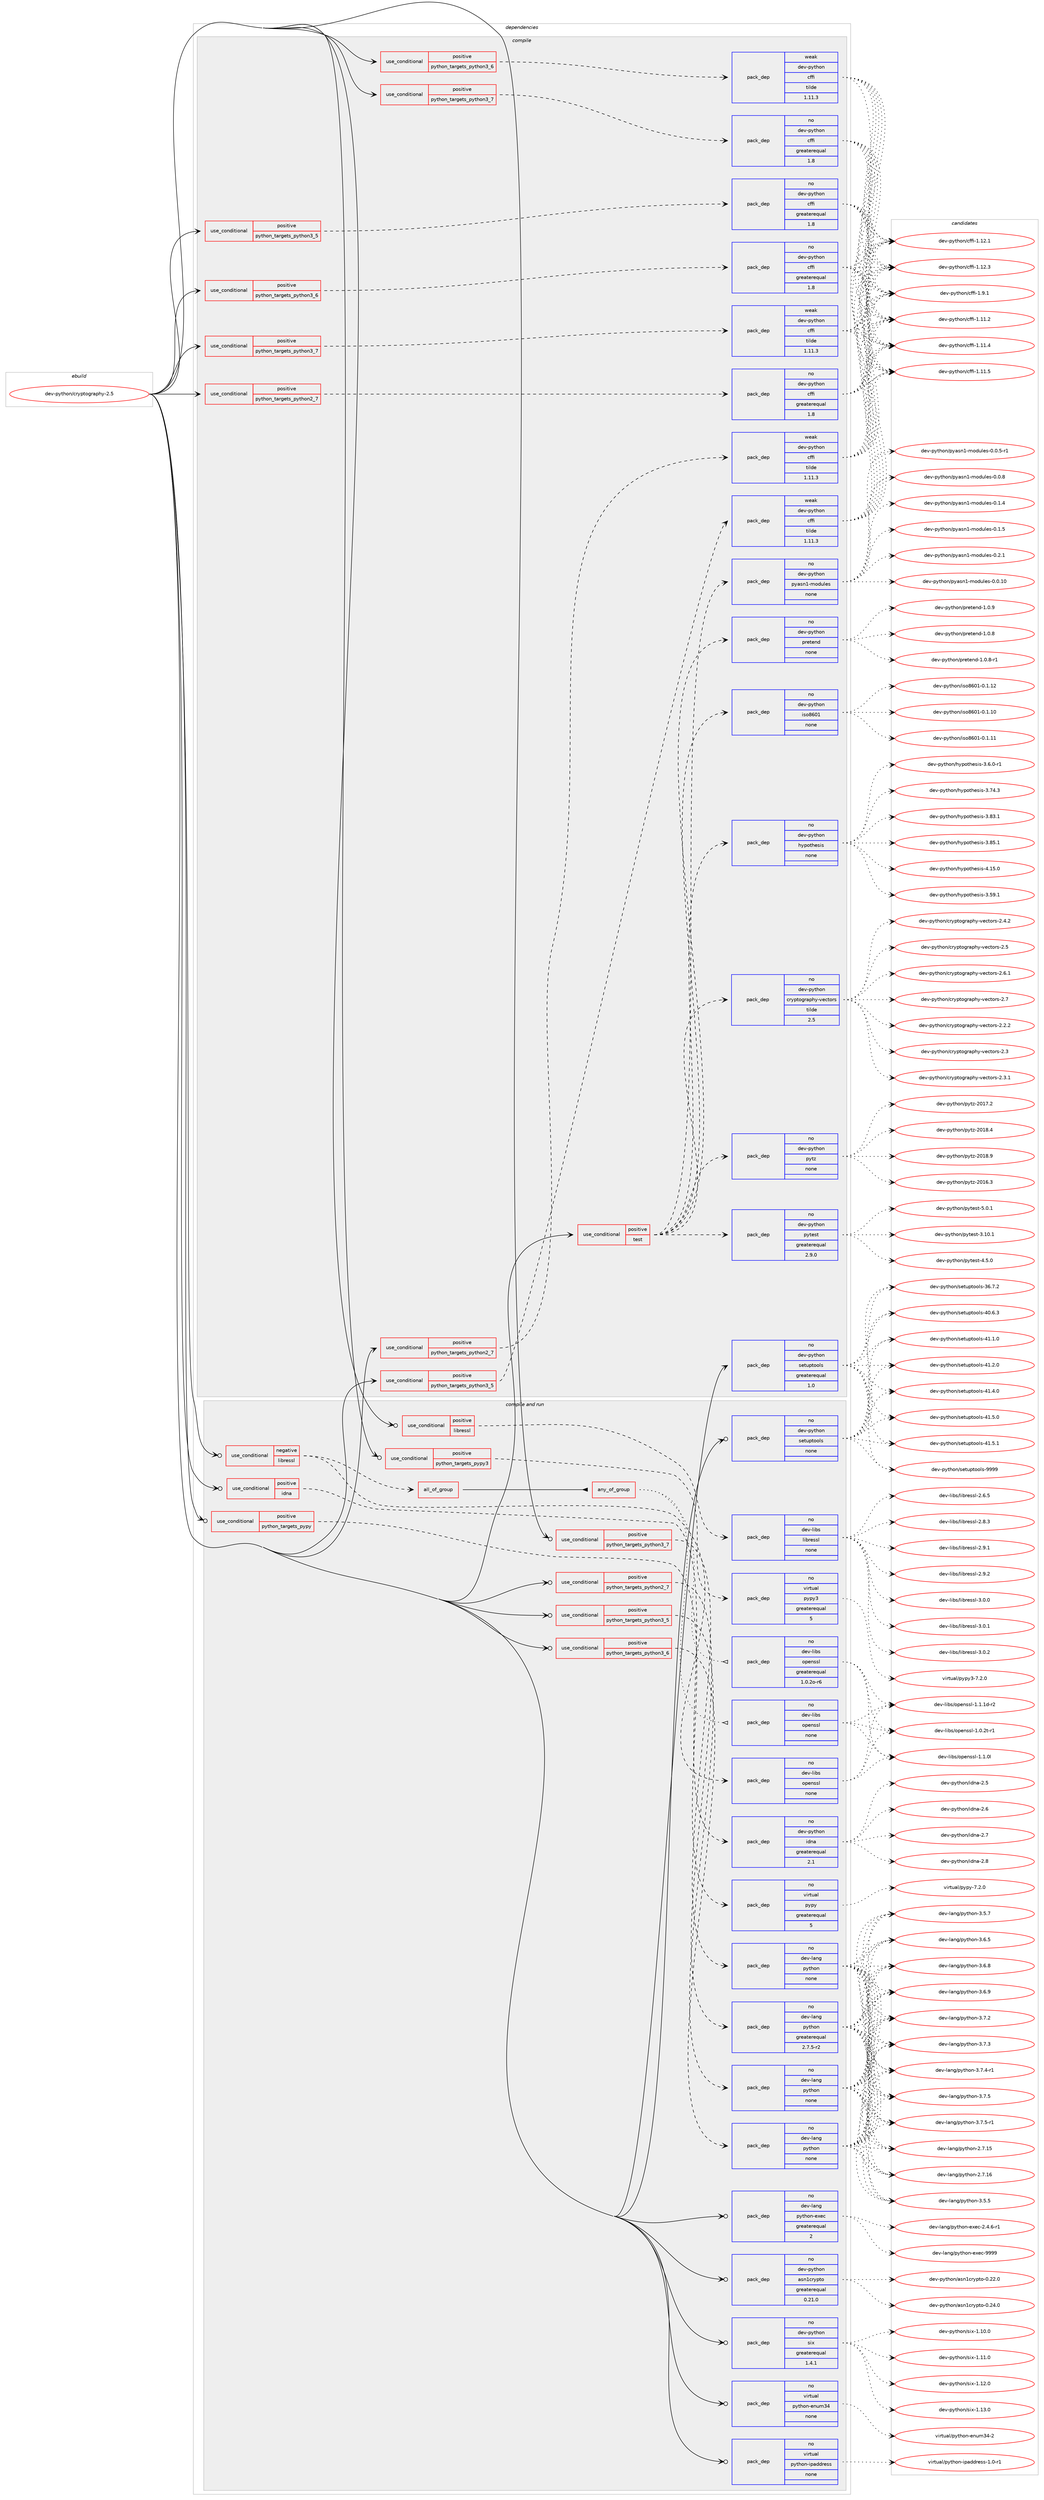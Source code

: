 digraph prolog {

# *************
# Graph options
# *************

newrank=true;
concentrate=true;
compound=true;
graph [rankdir=LR,fontname=Helvetica,fontsize=10,ranksep=1.5];#, ranksep=2.5, nodesep=0.2];
edge  [arrowhead=vee];
node  [fontname=Helvetica,fontsize=10];

# **********
# The ebuild
# **********

subgraph cluster_leftcol {
color=gray;
rank=same;
label=<<i>ebuild</i>>;
id [label="dev-python/cryptography-2.5", color=red, width=4, href="../dev-python/cryptography-2.5.svg"];
}

# ****************
# The dependencies
# ****************

subgraph cluster_midcol {
color=gray;
label=<<i>dependencies</i>>;
subgraph cluster_compile {
fillcolor="#eeeeee";
style=filled;
label=<<i>compile</i>>;
subgraph cond138005 {
dependency600293 [label=<<TABLE BORDER="0" CELLBORDER="1" CELLSPACING="0" CELLPADDING="4"><TR><TD ROWSPAN="3" CELLPADDING="10">use_conditional</TD></TR><TR><TD>positive</TD></TR><TR><TD>python_targets_python2_7</TD></TR></TABLE>>, shape=none, color=red];
subgraph pack450501 {
dependency600294 [label=<<TABLE BORDER="0" CELLBORDER="1" CELLSPACING="0" CELLPADDING="4" WIDTH="220"><TR><TD ROWSPAN="6" CELLPADDING="30">pack_dep</TD></TR><TR><TD WIDTH="110">no</TD></TR><TR><TD>dev-python</TD></TR><TR><TD>cffi</TD></TR><TR><TD>greaterequal</TD></TR><TR><TD>1.8</TD></TR></TABLE>>, shape=none, color=blue];
}
dependency600293:e -> dependency600294:w [weight=20,style="dashed",arrowhead="vee"];
}
id:e -> dependency600293:w [weight=20,style="solid",arrowhead="vee"];
subgraph cond138006 {
dependency600295 [label=<<TABLE BORDER="0" CELLBORDER="1" CELLSPACING="0" CELLPADDING="4"><TR><TD ROWSPAN="3" CELLPADDING="10">use_conditional</TD></TR><TR><TD>positive</TD></TR><TR><TD>python_targets_python2_7</TD></TR></TABLE>>, shape=none, color=red];
subgraph pack450502 {
dependency600296 [label=<<TABLE BORDER="0" CELLBORDER="1" CELLSPACING="0" CELLPADDING="4" WIDTH="220"><TR><TD ROWSPAN="6" CELLPADDING="30">pack_dep</TD></TR><TR><TD WIDTH="110">weak</TD></TR><TR><TD>dev-python</TD></TR><TR><TD>cffi</TD></TR><TR><TD>tilde</TD></TR><TR><TD>1.11.3</TD></TR></TABLE>>, shape=none, color=blue];
}
dependency600295:e -> dependency600296:w [weight=20,style="dashed",arrowhead="vee"];
}
id:e -> dependency600295:w [weight=20,style="solid",arrowhead="vee"];
subgraph cond138007 {
dependency600297 [label=<<TABLE BORDER="0" CELLBORDER="1" CELLSPACING="0" CELLPADDING="4"><TR><TD ROWSPAN="3" CELLPADDING="10">use_conditional</TD></TR><TR><TD>positive</TD></TR><TR><TD>python_targets_python3_5</TD></TR></TABLE>>, shape=none, color=red];
subgraph pack450503 {
dependency600298 [label=<<TABLE BORDER="0" CELLBORDER="1" CELLSPACING="0" CELLPADDING="4" WIDTH="220"><TR><TD ROWSPAN="6" CELLPADDING="30">pack_dep</TD></TR><TR><TD WIDTH="110">no</TD></TR><TR><TD>dev-python</TD></TR><TR><TD>cffi</TD></TR><TR><TD>greaterequal</TD></TR><TR><TD>1.8</TD></TR></TABLE>>, shape=none, color=blue];
}
dependency600297:e -> dependency600298:w [weight=20,style="dashed",arrowhead="vee"];
}
id:e -> dependency600297:w [weight=20,style="solid",arrowhead="vee"];
subgraph cond138008 {
dependency600299 [label=<<TABLE BORDER="0" CELLBORDER="1" CELLSPACING="0" CELLPADDING="4"><TR><TD ROWSPAN="3" CELLPADDING="10">use_conditional</TD></TR><TR><TD>positive</TD></TR><TR><TD>python_targets_python3_5</TD></TR></TABLE>>, shape=none, color=red];
subgraph pack450504 {
dependency600300 [label=<<TABLE BORDER="0" CELLBORDER="1" CELLSPACING="0" CELLPADDING="4" WIDTH="220"><TR><TD ROWSPAN="6" CELLPADDING="30">pack_dep</TD></TR><TR><TD WIDTH="110">weak</TD></TR><TR><TD>dev-python</TD></TR><TR><TD>cffi</TD></TR><TR><TD>tilde</TD></TR><TR><TD>1.11.3</TD></TR></TABLE>>, shape=none, color=blue];
}
dependency600299:e -> dependency600300:w [weight=20,style="dashed",arrowhead="vee"];
}
id:e -> dependency600299:w [weight=20,style="solid",arrowhead="vee"];
subgraph cond138009 {
dependency600301 [label=<<TABLE BORDER="0" CELLBORDER="1" CELLSPACING="0" CELLPADDING="4"><TR><TD ROWSPAN="3" CELLPADDING="10">use_conditional</TD></TR><TR><TD>positive</TD></TR><TR><TD>python_targets_python3_6</TD></TR></TABLE>>, shape=none, color=red];
subgraph pack450505 {
dependency600302 [label=<<TABLE BORDER="0" CELLBORDER="1" CELLSPACING="0" CELLPADDING="4" WIDTH="220"><TR><TD ROWSPAN="6" CELLPADDING="30">pack_dep</TD></TR><TR><TD WIDTH="110">no</TD></TR><TR><TD>dev-python</TD></TR><TR><TD>cffi</TD></TR><TR><TD>greaterequal</TD></TR><TR><TD>1.8</TD></TR></TABLE>>, shape=none, color=blue];
}
dependency600301:e -> dependency600302:w [weight=20,style="dashed",arrowhead="vee"];
}
id:e -> dependency600301:w [weight=20,style="solid",arrowhead="vee"];
subgraph cond138010 {
dependency600303 [label=<<TABLE BORDER="0" CELLBORDER="1" CELLSPACING="0" CELLPADDING="4"><TR><TD ROWSPAN="3" CELLPADDING="10">use_conditional</TD></TR><TR><TD>positive</TD></TR><TR><TD>python_targets_python3_6</TD></TR></TABLE>>, shape=none, color=red];
subgraph pack450506 {
dependency600304 [label=<<TABLE BORDER="0" CELLBORDER="1" CELLSPACING="0" CELLPADDING="4" WIDTH="220"><TR><TD ROWSPAN="6" CELLPADDING="30">pack_dep</TD></TR><TR><TD WIDTH="110">weak</TD></TR><TR><TD>dev-python</TD></TR><TR><TD>cffi</TD></TR><TR><TD>tilde</TD></TR><TR><TD>1.11.3</TD></TR></TABLE>>, shape=none, color=blue];
}
dependency600303:e -> dependency600304:w [weight=20,style="dashed",arrowhead="vee"];
}
id:e -> dependency600303:w [weight=20,style="solid",arrowhead="vee"];
subgraph cond138011 {
dependency600305 [label=<<TABLE BORDER="0" CELLBORDER="1" CELLSPACING="0" CELLPADDING="4"><TR><TD ROWSPAN="3" CELLPADDING="10">use_conditional</TD></TR><TR><TD>positive</TD></TR><TR><TD>python_targets_python3_7</TD></TR></TABLE>>, shape=none, color=red];
subgraph pack450507 {
dependency600306 [label=<<TABLE BORDER="0" CELLBORDER="1" CELLSPACING="0" CELLPADDING="4" WIDTH="220"><TR><TD ROWSPAN="6" CELLPADDING="30">pack_dep</TD></TR><TR><TD WIDTH="110">no</TD></TR><TR><TD>dev-python</TD></TR><TR><TD>cffi</TD></TR><TR><TD>greaterequal</TD></TR><TR><TD>1.8</TD></TR></TABLE>>, shape=none, color=blue];
}
dependency600305:e -> dependency600306:w [weight=20,style="dashed",arrowhead="vee"];
}
id:e -> dependency600305:w [weight=20,style="solid",arrowhead="vee"];
subgraph cond138012 {
dependency600307 [label=<<TABLE BORDER="0" CELLBORDER="1" CELLSPACING="0" CELLPADDING="4"><TR><TD ROWSPAN="3" CELLPADDING="10">use_conditional</TD></TR><TR><TD>positive</TD></TR><TR><TD>python_targets_python3_7</TD></TR></TABLE>>, shape=none, color=red];
subgraph pack450508 {
dependency600308 [label=<<TABLE BORDER="0" CELLBORDER="1" CELLSPACING="0" CELLPADDING="4" WIDTH="220"><TR><TD ROWSPAN="6" CELLPADDING="30">pack_dep</TD></TR><TR><TD WIDTH="110">weak</TD></TR><TR><TD>dev-python</TD></TR><TR><TD>cffi</TD></TR><TR><TD>tilde</TD></TR><TR><TD>1.11.3</TD></TR></TABLE>>, shape=none, color=blue];
}
dependency600307:e -> dependency600308:w [weight=20,style="dashed",arrowhead="vee"];
}
id:e -> dependency600307:w [weight=20,style="solid",arrowhead="vee"];
subgraph cond138013 {
dependency600309 [label=<<TABLE BORDER="0" CELLBORDER="1" CELLSPACING="0" CELLPADDING="4"><TR><TD ROWSPAN="3" CELLPADDING="10">use_conditional</TD></TR><TR><TD>positive</TD></TR><TR><TD>test</TD></TR></TABLE>>, shape=none, color=red];
subgraph pack450509 {
dependency600310 [label=<<TABLE BORDER="0" CELLBORDER="1" CELLSPACING="0" CELLPADDING="4" WIDTH="220"><TR><TD ROWSPAN="6" CELLPADDING="30">pack_dep</TD></TR><TR><TD WIDTH="110">no</TD></TR><TR><TD>dev-python</TD></TR><TR><TD>cryptography-vectors</TD></TR><TR><TD>tilde</TD></TR><TR><TD>2.5</TD></TR></TABLE>>, shape=none, color=blue];
}
dependency600309:e -> dependency600310:w [weight=20,style="dashed",arrowhead="vee"];
subgraph pack450510 {
dependency600311 [label=<<TABLE BORDER="0" CELLBORDER="1" CELLSPACING="0" CELLPADDING="4" WIDTH="220"><TR><TD ROWSPAN="6" CELLPADDING="30">pack_dep</TD></TR><TR><TD WIDTH="110">no</TD></TR><TR><TD>dev-python</TD></TR><TR><TD>hypothesis</TD></TR><TR><TD>none</TD></TR><TR><TD></TD></TR></TABLE>>, shape=none, color=blue];
}
dependency600309:e -> dependency600311:w [weight=20,style="dashed",arrowhead="vee"];
subgraph pack450511 {
dependency600312 [label=<<TABLE BORDER="0" CELLBORDER="1" CELLSPACING="0" CELLPADDING="4" WIDTH="220"><TR><TD ROWSPAN="6" CELLPADDING="30">pack_dep</TD></TR><TR><TD WIDTH="110">no</TD></TR><TR><TD>dev-python</TD></TR><TR><TD>iso8601</TD></TR><TR><TD>none</TD></TR><TR><TD></TD></TR></TABLE>>, shape=none, color=blue];
}
dependency600309:e -> dependency600312:w [weight=20,style="dashed",arrowhead="vee"];
subgraph pack450512 {
dependency600313 [label=<<TABLE BORDER="0" CELLBORDER="1" CELLSPACING="0" CELLPADDING="4" WIDTH="220"><TR><TD ROWSPAN="6" CELLPADDING="30">pack_dep</TD></TR><TR><TD WIDTH="110">no</TD></TR><TR><TD>dev-python</TD></TR><TR><TD>pretend</TD></TR><TR><TD>none</TD></TR><TR><TD></TD></TR></TABLE>>, shape=none, color=blue];
}
dependency600309:e -> dependency600313:w [weight=20,style="dashed",arrowhead="vee"];
subgraph pack450513 {
dependency600314 [label=<<TABLE BORDER="0" CELLBORDER="1" CELLSPACING="0" CELLPADDING="4" WIDTH="220"><TR><TD ROWSPAN="6" CELLPADDING="30">pack_dep</TD></TR><TR><TD WIDTH="110">no</TD></TR><TR><TD>dev-python</TD></TR><TR><TD>pyasn1-modules</TD></TR><TR><TD>none</TD></TR><TR><TD></TD></TR></TABLE>>, shape=none, color=blue];
}
dependency600309:e -> dependency600314:w [weight=20,style="dashed",arrowhead="vee"];
subgraph pack450514 {
dependency600315 [label=<<TABLE BORDER="0" CELLBORDER="1" CELLSPACING="0" CELLPADDING="4" WIDTH="220"><TR><TD ROWSPAN="6" CELLPADDING="30">pack_dep</TD></TR><TR><TD WIDTH="110">no</TD></TR><TR><TD>dev-python</TD></TR><TR><TD>pytest</TD></TR><TR><TD>greaterequal</TD></TR><TR><TD>2.9.0</TD></TR></TABLE>>, shape=none, color=blue];
}
dependency600309:e -> dependency600315:w [weight=20,style="dashed",arrowhead="vee"];
subgraph pack450515 {
dependency600316 [label=<<TABLE BORDER="0" CELLBORDER="1" CELLSPACING="0" CELLPADDING="4" WIDTH="220"><TR><TD ROWSPAN="6" CELLPADDING="30">pack_dep</TD></TR><TR><TD WIDTH="110">no</TD></TR><TR><TD>dev-python</TD></TR><TR><TD>pytz</TD></TR><TR><TD>none</TD></TR><TR><TD></TD></TR></TABLE>>, shape=none, color=blue];
}
dependency600309:e -> dependency600316:w [weight=20,style="dashed",arrowhead="vee"];
}
id:e -> dependency600309:w [weight=20,style="solid",arrowhead="vee"];
subgraph pack450516 {
dependency600317 [label=<<TABLE BORDER="0" CELLBORDER="1" CELLSPACING="0" CELLPADDING="4" WIDTH="220"><TR><TD ROWSPAN="6" CELLPADDING="30">pack_dep</TD></TR><TR><TD WIDTH="110">no</TD></TR><TR><TD>dev-python</TD></TR><TR><TD>setuptools</TD></TR><TR><TD>greaterequal</TD></TR><TR><TD>1.0</TD></TR></TABLE>>, shape=none, color=blue];
}
id:e -> dependency600317:w [weight=20,style="solid",arrowhead="vee"];
}
subgraph cluster_compileandrun {
fillcolor="#eeeeee";
style=filled;
label=<<i>compile and run</i>>;
subgraph cond138014 {
dependency600318 [label=<<TABLE BORDER="0" CELLBORDER="1" CELLSPACING="0" CELLPADDING="4"><TR><TD ROWSPAN="3" CELLPADDING="10">use_conditional</TD></TR><TR><TD>negative</TD></TR><TR><TD>libressl</TD></TR></TABLE>>, shape=none, color=red];
subgraph pack450517 {
dependency600319 [label=<<TABLE BORDER="0" CELLBORDER="1" CELLSPACING="0" CELLPADDING="4" WIDTH="220"><TR><TD ROWSPAN="6" CELLPADDING="30">pack_dep</TD></TR><TR><TD WIDTH="110">no</TD></TR><TR><TD>dev-libs</TD></TR><TR><TD>openssl</TD></TR><TR><TD>none</TD></TR><TR><TD></TD></TR></TABLE>>, shape=none, color=blue];
}
dependency600318:e -> dependency600319:w [weight=20,style="dashed",arrowhead="vee"];
subgraph all372 {
dependency600320 [label=<<TABLE BORDER="0" CELLBORDER="1" CELLSPACING="0" CELLPADDING="4"><TR><TD CELLPADDING="10">all_of_group</TD></TR></TABLE>>, shape=none, color=red];subgraph any11418 {
dependency600321 [label=<<TABLE BORDER="0" CELLBORDER="1" CELLSPACING="0" CELLPADDING="4"><TR><TD CELLPADDING="10">any_of_group</TD></TR></TABLE>>, shape=none, color=red];subgraph pack450518 {
dependency600322 [label=<<TABLE BORDER="0" CELLBORDER="1" CELLSPACING="0" CELLPADDING="4" WIDTH="220"><TR><TD ROWSPAN="6" CELLPADDING="30">pack_dep</TD></TR><TR><TD WIDTH="110">no</TD></TR><TR><TD>dev-libs</TD></TR><TR><TD>openssl</TD></TR><TR><TD>none</TD></TR><TR><TD></TD></TR></TABLE>>, shape=none, color=blue];
}
dependency600321:e -> dependency600322:w [weight=20,style="dotted",arrowhead="oinv"];
subgraph pack450519 {
dependency600323 [label=<<TABLE BORDER="0" CELLBORDER="1" CELLSPACING="0" CELLPADDING="4" WIDTH="220"><TR><TD ROWSPAN="6" CELLPADDING="30">pack_dep</TD></TR><TR><TD WIDTH="110">no</TD></TR><TR><TD>dev-libs</TD></TR><TR><TD>openssl</TD></TR><TR><TD>greaterequal</TD></TR><TR><TD>1.0.2o-r6</TD></TR></TABLE>>, shape=none, color=blue];
}
dependency600321:e -> dependency600323:w [weight=20,style="dotted",arrowhead="oinv"];
}
dependency600320:e -> dependency600321:w [weight=20,style="solid",arrowhead="inv"];
}
dependency600318:e -> dependency600320:w [weight=20,style="dashed",arrowhead="vee"];
}
id:e -> dependency600318:w [weight=20,style="solid",arrowhead="odotvee"];
subgraph cond138015 {
dependency600324 [label=<<TABLE BORDER="0" CELLBORDER="1" CELLSPACING="0" CELLPADDING="4"><TR><TD ROWSPAN="3" CELLPADDING="10">use_conditional</TD></TR><TR><TD>positive</TD></TR><TR><TD>idna</TD></TR></TABLE>>, shape=none, color=red];
subgraph pack450520 {
dependency600325 [label=<<TABLE BORDER="0" CELLBORDER="1" CELLSPACING="0" CELLPADDING="4" WIDTH="220"><TR><TD ROWSPAN="6" CELLPADDING="30">pack_dep</TD></TR><TR><TD WIDTH="110">no</TD></TR><TR><TD>dev-python</TD></TR><TR><TD>idna</TD></TR><TR><TD>greaterequal</TD></TR><TR><TD>2.1</TD></TR></TABLE>>, shape=none, color=blue];
}
dependency600324:e -> dependency600325:w [weight=20,style="dashed",arrowhead="vee"];
}
id:e -> dependency600324:w [weight=20,style="solid",arrowhead="odotvee"];
subgraph cond138016 {
dependency600326 [label=<<TABLE BORDER="0" CELLBORDER="1" CELLSPACING="0" CELLPADDING="4"><TR><TD ROWSPAN="3" CELLPADDING="10">use_conditional</TD></TR><TR><TD>positive</TD></TR><TR><TD>libressl</TD></TR></TABLE>>, shape=none, color=red];
subgraph pack450521 {
dependency600327 [label=<<TABLE BORDER="0" CELLBORDER="1" CELLSPACING="0" CELLPADDING="4" WIDTH="220"><TR><TD ROWSPAN="6" CELLPADDING="30">pack_dep</TD></TR><TR><TD WIDTH="110">no</TD></TR><TR><TD>dev-libs</TD></TR><TR><TD>libressl</TD></TR><TR><TD>none</TD></TR><TR><TD></TD></TR></TABLE>>, shape=none, color=blue];
}
dependency600326:e -> dependency600327:w [weight=20,style="dashed",arrowhead="vee"];
}
id:e -> dependency600326:w [weight=20,style="solid",arrowhead="odotvee"];
subgraph cond138017 {
dependency600328 [label=<<TABLE BORDER="0" CELLBORDER="1" CELLSPACING="0" CELLPADDING="4"><TR><TD ROWSPAN="3" CELLPADDING="10">use_conditional</TD></TR><TR><TD>positive</TD></TR><TR><TD>python_targets_pypy</TD></TR></TABLE>>, shape=none, color=red];
subgraph pack450522 {
dependency600329 [label=<<TABLE BORDER="0" CELLBORDER="1" CELLSPACING="0" CELLPADDING="4" WIDTH="220"><TR><TD ROWSPAN="6" CELLPADDING="30">pack_dep</TD></TR><TR><TD WIDTH="110">no</TD></TR><TR><TD>virtual</TD></TR><TR><TD>pypy</TD></TR><TR><TD>greaterequal</TD></TR><TR><TD>5</TD></TR></TABLE>>, shape=none, color=blue];
}
dependency600328:e -> dependency600329:w [weight=20,style="dashed",arrowhead="vee"];
}
id:e -> dependency600328:w [weight=20,style="solid",arrowhead="odotvee"];
subgraph cond138018 {
dependency600330 [label=<<TABLE BORDER="0" CELLBORDER="1" CELLSPACING="0" CELLPADDING="4"><TR><TD ROWSPAN="3" CELLPADDING="10">use_conditional</TD></TR><TR><TD>positive</TD></TR><TR><TD>python_targets_pypy3</TD></TR></TABLE>>, shape=none, color=red];
subgraph pack450523 {
dependency600331 [label=<<TABLE BORDER="0" CELLBORDER="1" CELLSPACING="0" CELLPADDING="4" WIDTH="220"><TR><TD ROWSPAN="6" CELLPADDING="30">pack_dep</TD></TR><TR><TD WIDTH="110">no</TD></TR><TR><TD>virtual</TD></TR><TR><TD>pypy3</TD></TR><TR><TD>greaterequal</TD></TR><TR><TD>5</TD></TR></TABLE>>, shape=none, color=blue];
}
dependency600330:e -> dependency600331:w [weight=20,style="dashed",arrowhead="vee"];
}
id:e -> dependency600330:w [weight=20,style="solid",arrowhead="odotvee"];
subgraph cond138019 {
dependency600332 [label=<<TABLE BORDER="0" CELLBORDER="1" CELLSPACING="0" CELLPADDING="4"><TR><TD ROWSPAN="3" CELLPADDING="10">use_conditional</TD></TR><TR><TD>positive</TD></TR><TR><TD>python_targets_python2_7</TD></TR></TABLE>>, shape=none, color=red];
subgraph pack450524 {
dependency600333 [label=<<TABLE BORDER="0" CELLBORDER="1" CELLSPACING="0" CELLPADDING="4" WIDTH="220"><TR><TD ROWSPAN="6" CELLPADDING="30">pack_dep</TD></TR><TR><TD WIDTH="110">no</TD></TR><TR><TD>dev-lang</TD></TR><TR><TD>python</TD></TR><TR><TD>greaterequal</TD></TR><TR><TD>2.7.5-r2</TD></TR></TABLE>>, shape=none, color=blue];
}
dependency600332:e -> dependency600333:w [weight=20,style="dashed",arrowhead="vee"];
}
id:e -> dependency600332:w [weight=20,style="solid",arrowhead="odotvee"];
subgraph cond138020 {
dependency600334 [label=<<TABLE BORDER="0" CELLBORDER="1" CELLSPACING="0" CELLPADDING="4"><TR><TD ROWSPAN="3" CELLPADDING="10">use_conditional</TD></TR><TR><TD>positive</TD></TR><TR><TD>python_targets_python3_5</TD></TR></TABLE>>, shape=none, color=red];
subgraph pack450525 {
dependency600335 [label=<<TABLE BORDER="0" CELLBORDER="1" CELLSPACING="0" CELLPADDING="4" WIDTH="220"><TR><TD ROWSPAN="6" CELLPADDING="30">pack_dep</TD></TR><TR><TD WIDTH="110">no</TD></TR><TR><TD>dev-lang</TD></TR><TR><TD>python</TD></TR><TR><TD>none</TD></TR><TR><TD></TD></TR></TABLE>>, shape=none, color=blue];
}
dependency600334:e -> dependency600335:w [weight=20,style="dashed",arrowhead="vee"];
}
id:e -> dependency600334:w [weight=20,style="solid",arrowhead="odotvee"];
subgraph cond138021 {
dependency600336 [label=<<TABLE BORDER="0" CELLBORDER="1" CELLSPACING="0" CELLPADDING="4"><TR><TD ROWSPAN="3" CELLPADDING="10">use_conditional</TD></TR><TR><TD>positive</TD></TR><TR><TD>python_targets_python3_6</TD></TR></TABLE>>, shape=none, color=red];
subgraph pack450526 {
dependency600337 [label=<<TABLE BORDER="0" CELLBORDER="1" CELLSPACING="0" CELLPADDING="4" WIDTH="220"><TR><TD ROWSPAN="6" CELLPADDING="30">pack_dep</TD></TR><TR><TD WIDTH="110">no</TD></TR><TR><TD>dev-lang</TD></TR><TR><TD>python</TD></TR><TR><TD>none</TD></TR><TR><TD></TD></TR></TABLE>>, shape=none, color=blue];
}
dependency600336:e -> dependency600337:w [weight=20,style="dashed",arrowhead="vee"];
}
id:e -> dependency600336:w [weight=20,style="solid",arrowhead="odotvee"];
subgraph cond138022 {
dependency600338 [label=<<TABLE BORDER="0" CELLBORDER="1" CELLSPACING="0" CELLPADDING="4"><TR><TD ROWSPAN="3" CELLPADDING="10">use_conditional</TD></TR><TR><TD>positive</TD></TR><TR><TD>python_targets_python3_7</TD></TR></TABLE>>, shape=none, color=red];
subgraph pack450527 {
dependency600339 [label=<<TABLE BORDER="0" CELLBORDER="1" CELLSPACING="0" CELLPADDING="4" WIDTH="220"><TR><TD ROWSPAN="6" CELLPADDING="30">pack_dep</TD></TR><TR><TD WIDTH="110">no</TD></TR><TR><TD>dev-lang</TD></TR><TR><TD>python</TD></TR><TR><TD>none</TD></TR><TR><TD></TD></TR></TABLE>>, shape=none, color=blue];
}
dependency600338:e -> dependency600339:w [weight=20,style="dashed",arrowhead="vee"];
}
id:e -> dependency600338:w [weight=20,style="solid",arrowhead="odotvee"];
subgraph pack450528 {
dependency600340 [label=<<TABLE BORDER="0" CELLBORDER="1" CELLSPACING="0" CELLPADDING="4" WIDTH="220"><TR><TD ROWSPAN="6" CELLPADDING="30">pack_dep</TD></TR><TR><TD WIDTH="110">no</TD></TR><TR><TD>dev-lang</TD></TR><TR><TD>python-exec</TD></TR><TR><TD>greaterequal</TD></TR><TR><TD>2</TD></TR></TABLE>>, shape=none, color=blue];
}
id:e -> dependency600340:w [weight=20,style="solid",arrowhead="odotvee"];
subgraph pack450529 {
dependency600341 [label=<<TABLE BORDER="0" CELLBORDER="1" CELLSPACING="0" CELLPADDING="4" WIDTH="220"><TR><TD ROWSPAN="6" CELLPADDING="30">pack_dep</TD></TR><TR><TD WIDTH="110">no</TD></TR><TR><TD>dev-python</TD></TR><TR><TD>asn1crypto</TD></TR><TR><TD>greaterequal</TD></TR><TR><TD>0.21.0</TD></TR></TABLE>>, shape=none, color=blue];
}
id:e -> dependency600341:w [weight=20,style="solid",arrowhead="odotvee"];
subgraph pack450530 {
dependency600342 [label=<<TABLE BORDER="0" CELLBORDER="1" CELLSPACING="0" CELLPADDING="4" WIDTH="220"><TR><TD ROWSPAN="6" CELLPADDING="30">pack_dep</TD></TR><TR><TD WIDTH="110">no</TD></TR><TR><TD>dev-python</TD></TR><TR><TD>setuptools</TD></TR><TR><TD>none</TD></TR><TR><TD></TD></TR></TABLE>>, shape=none, color=blue];
}
id:e -> dependency600342:w [weight=20,style="solid",arrowhead="odotvee"];
subgraph pack450531 {
dependency600343 [label=<<TABLE BORDER="0" CELLBORDER="1" CELLSPACING="0" CELLPADDING="4" WIDTH="220"><TR><TD ROWSPAN="6" CELLPADDING="30">pack_dep</TD></TR><TR><TD WIDTH="110">no</TD></TR><TR><TD>dev-python</TD></TR><TR><TD>six</TD></TR><TR><TD>greaterequal</TD></TR><TR><TD>1.4.1</TD></TR></TABLE>>, shape=none, color=blue];
}
id:e -> dependency600343:w [weight=20,style="solid",arrowhead="odotvee"];
subgraph pack450532 {
dependency600344 [label=<<TABLE BORDER="0" CELLBORDER="1" CELLSPACING="0" CELLPADDING="4" WIDTH="220"><TR><TD ROWSPAN="6" CELLPADDING="30">pack_dep</TD></TR><TR><TD WIDTH="110">no</TD></TR><TR><TD>virtual</TD></TR><TR><TD>python-enum34</TD></TR><TR><TD>none</TD></TR><TR><TD></TD></TR></TABLE>>, shape=none, color=blue];
}
id:e -> dependency600344:w [weight=20,style="solid",arrowhead="odotvee"];
subgraph pack450533 {
dependency600345 [label=<<TABLE BORDER="0" CELLBORDER="1" CELLSPACING="0" CELLPADDING="4" WIDTH="220"><TR><TD ROWSPAN="6" CELLPADDING="30">pack_dep</TD></TR><TR><TD WIDTH="110">no</TD></TR><TR><TD>virtual</TD></TR><TR><TD>python-ipaddress</TD></TR><TR><TD>none</TD></TR><TR><TD></TD></TR></TABLE>>, shape=none, color=blue];
}
id:e -> dependency600345:w [weight=20,style="solid",arrowhead="odotvee"];
}
subgraph cluster_run {
fillcolor="#eeeeee";
style=filled;
label=<<i>run</i>>;
}
}

# **************
# The candidates
# **************

subgraph cluster_choices {
rank=same;
color=gray;
label=<<i>candidates</i>>;

subgraph choice450501 {
color=black;
nodesep=1;
choice10010111845112121116104111110479910210210545494649494650 [label="dev-python/cffi-1.11.2", color=red, width=4,href="../dev-python/cffi-1.11.2.svg"];
choice10010111845112121116104111110479910210210545494649494652 [label="dev-python/cffi-1.11.4", color=red, width=4,href="../dev-python/cffi-1.11.4.svg"];
choice10010111845112121116104111110479910210210545494649494653 [label="dev-python/cffi-1.11.5", color=red, width=4,href="../dev-python/cffi-1.11.5.svg"];
choice10010111845112121116104111110479910210210545494649504649 [label="dev-python/cffi-1.12.1", color=red, width=4,href="../dev-python/cffi-1.12.1.svg"];
choice10010111845112121116104111110479910210210545494649504651 [label="dev-python/cffi-1.12.3", color=red, width=4,href="../dev-python/cffi-1.12.3.svg"];
choice100101118451121211161041111104799102102105454946574649 [label="dev-python/cffi-1.9.1", color=red, width=4,href="../dev-python/cffi-1.9.1.svg"];
dependency600294:e -> choice10010111845112121116104111110479910210210545494649494650:w [style=dotted,weight="100"];
dependency600294:e -> choice10010111845112121116104111110479910210210545494649494652:w [style=dotted,weight="100"];
dependency600294:e -> choice10010111845112121116104111110479910210210545494649494653:w [style=dotted,weight="100"];
dependency600294:e -> choice10010111845112121116104111110479910210210545494649504649:w [style=dotted,weight="100"];
dependency600294:e -> choice10010111845112121116104111110479910210210545494649504651:w [style=dotted,weight="100"];
dependency600294:e -> choice100101118451121211161041111104799102102105454946574649:w [style=dotted,weight="100"];
}
subgraph choice450502 {
color=black;
nodesep=1;
choice10010111845112121116104111110479910210210545494649494650 [label="dev-python/cffi-1.11.2", color=red, width=4,href="../dev-python/cffi-1.11.2.svg"];
choice10010111845112121116104111110479910210210545494649494652 [label="dev-python/cffi-1.11.4", color=red, width=4,href="../dev-python/cffi-1.11.4.svg"];
choice10010111845112121116104111110479910210210545494649494653 [label="dev-python/cffi-1.11.5", color=red, width=4,href="../dev-python/cffi-1.11.5.svg"];
choice10010111845112121116104111110479910210210545494649504649 [label="dev-python/cffi-1.12.1", color=red, width=4,href="../dev-python/cffi-1.12.1.svg"];
choice10010111845112121116104111110479910210210545494649504651 [label="dev-python/cffi-1.12.3", color=red, width=4,href="../dev-python/cffi-1.12.3.svg"];
choice100101118451121211161041111104799102102105454946574649 [label="dev-python/cffi-1.9.1", color=red, width=4,href="../dev-python/cffi-1.9.1.svg"];
dependency600296:e -> choice10010111845112121116104111110479910210210545494649494650:w [style=dotted,weight="100"];
dependency600296:e -> choice10010111845112121116104111110479910210210545494649494652:w [style=dotted,weight="100"];
dependency600296:e -> choice10010111845112121116104111110479910210210545494649494653:w [style=dotted,weight="100"];
dependency600296:e -> choice10010111845112121116104111110479910210210545494649504649:w [style=dotted,weight="100"];
dependency600296:e -> choice10010111845112121116104111110479910210210545494649504651:w [style=dotted,weight="100"];
dependency600296:e -> choice100101118451121211161041111104799102102105454946574649:w [style=dotted,weight="100"];
}
subgraph choice450503 {
color=black;
nodesep=1;
choice10010111845112121116104111110479910210210545494649494650 [label="dev-python/cffi-1.11.2", color=red, width=4,href="../dev-python/cffi-1.11.2.svg"];
choice10010111845112121116104111110479910210210545494649494652 [label="dev-python/cffi-1.11.4", color=red, width=4,href="../dev-python/cffi-1.11.4.svg"];
choice10010111845112121116104111110479910210210545494649494653 [label="dev-python/cffi-1.11.5", color=red, width=4,href="../dev-python/cffi-1.11.5.svg"];
choice10010111845112121116104111110479910210210545494649504649 [label="dev-python/cffi-1.12.1", color=red, width=4,href="../dev-python/cffi-1.12.1.svg"];
choice10010111845112121116104111110479910210210545494649504651 [label="dev-python/cffi-1.12.3", color=red, width=4,href="../dev-python/cffi-1.12.3.svg"];
choice100101118451121211161041111104799102102105454946574649 [label="dev-python/cffi-1.9.1", color=red, width=4,href="../dev-python/cffi-1.9.1.svg"];
dependency600298:e -> choice10010111845112121116104111110479910210210545494649494650:w [style=dotted,weight="100"];
dependency600298:e -> choice10010111845112121116104111110479910210210545494649494652:w [style=dotted,weight="100"];
dependency600298:e -> choice10010111845112121116104111110479910210210545494649494653:w [style=dotted,weight="100"];
dependency600298:e -> choice10010111845112121116104111110479910210210545494649504649:w [style=dotted,weight="100"];
dependency600298:e -> choice10010111845112121116104111110479910210210545494649504651:w [style=dotted,weight="100"];
dependency600298:e -> choice100101118451121211161041111104799102102105454946574649:w [style=dotted,weight="100"];
}
subgraph choice450504 {
color=black;
nodesep=1;
choice10010111845112121116104111110479910210210545494649494650 [label="dev-python/cffi-1.11.2", color=red, width=4,href="../dev-python/cffi-1.11.2.svg"];
choice10010111845112121116104111110479910210210545494649494652 [label="dev-python/cffi-1.11.4", color=red, width=4,href="../dev-python/cffi-1.11.4.svg"];
choice10010111845112121116104111110479910210210545494649494653 [label="dev-python/cffi-1.11.5", color=red, width=4,href="../dev-python/cffi-1.11.5.svg"];
choice10010111845112121116104111110479910210210545494649504649 [label="dev-python/cffi-1.12.1", color=red, width=4,href="../dev-python/cffi-1.12.1.svg"];
choice10010111845112121116104111110479910210210545494649504651 [label="dev-python/cffi-1.12.3", color=red, width=4,href="../dev-python/cffi-1.12.3.svg"];
choice100101118451121211161041111104799102102105454946574649 [label="dev-python/cffi-1.9.1", color=red, width=4,href="../dev-python/cffi-1.9.1.svg"];
dependency600300:e -> choice10010111845112121116104111110479910210210545494649494650:w [style=dotted,weight="100"];
dependency600300:e -> choice10010111845112121116104111110479910210210545494649494652:w [style=dotted,weight="100"];
dependency600300:e -> choice10010111845112121116104111110479910210210545494649494653:w [style=dotted,weight="100"];
dependency600300:e -> choice10010111845112121116104111110479910210210545494649504649:w [style=dotted,weight="100"];
dependency600300:e -> choice10010111845112121116104111110479910210210545494649504651:w [style=dotted,weight="100"];
dependency600300:e -> choice100101118451121211161041111104799102102105454946574649:w [style=dotted,weight="100"];
}
subgraph choice450505 {
color=black;
nodesep=1;
choice10010111845112121116104111110479910210210545494649494650 [label="dev-python/cffi-1.11.2", color=red, width=4,href="../dev-python/cffi-1.11.2.svg"];
choice10010111845112121116104111110479910210210545494649494652 [label="dev-python/cffi-1.11.4", color=red, width=4,href="../dev-python/cffi-1.11.4.svg"];
choice10010111845112121116104111110479910210210545494649494653 [label="dev-python/cffi-1.11.5", color=red, width=4,href="../dev-python/cffi-1.11.5.svg"];
choice10010111845112121116104111110479910210210545494649504649 [label="dev-python/cffi-1.12.1", color=red, width=4,href="../dev-python/cffi-1.12.1.svg"];
choice10010111845112121116104111110479910210210545494649504651 [label="dev-python/cffi-1.12.3", color=red, width=4,href="../dev-python/cffi-1.12.3.svg"];
choice100101118451121211161041111104799102102105454946574649 [label="dev-python/cffi-1.9.1", color=red, width=4,href="../dev-python/cffi-1.9.1.svg"];
dependency600302:e -> choice10010111845112121116104111110479910210210545494649494650:w [style=dotted,weight="100"];
dependency600302:e -> choice10010111845112121116104111110479910210210545494649494652:w [style=dotted,weight="100"];
dependency600302:e -> choice10010111845112121116104111110479910210210545494649494653:w [style=dotted,weight="100"];
dependency600302:e -> choice10010111845112121116104111110479910210210545494649504649:w [style=dotted,weight="100"];
dependency600302:e -> choice10010111845112121116104111110479910210210545494649504651:w [style=dotted,weight="100"];
dependency600302:e -> choice100101118451121211161041111104799102102105454946574649:w [style=dotted,weight="100"];
}
subgraph choice450506 {
color=black;
nodesep=1;
choice10010111845112121116104111110479910210210545494649494650 [label="dev-python/cffi-1.11.2", color=red, width=4,href="../dev-python/cffi-1.11.2.svg"];
choice10010111845112121116104111110479910210210545494649494652 [label="dev-python/cffi-1.11.4", color=red, width=4,href="../dev-python/cffi-1.11.4.svg"];
choice10010111845112121116104111110479910210210545494649494653 [label="dev-python/cffi-1.11.5", color=red, width=4,href="../dev-python/cffi-1.11.5.svg"];
choice10010111845112121116104111110479910210210545494649504649 [label="dev-python/cffi-1.12.1", color=red, width=4,href="../dev-python/cffi-1.12.1.svg"];
choice10010111845112121116104111110479910210210545494649504651 [label="dev-python/cffi-1.12.3", color=red, width=4,href="../dev-python/cffi-1.12.3.svg"];
choice100101118451121211161041111104799102102105454946574649 [label="dev-python/cffi-1.9.1", color=red, width=4,href="../dev-python/cffi-1.9.1.svg"];
dependency600304:e -> choice10010111845112121116104111110479910210210545494649494650:w [style=dotted,weight="100"];
dependency600304:e -> choice10010111845112121116104111110479910210210545494649494652:w [style=dotted,weight="100"];
dependency600304:e -> choice10010111845112121116104111110479910210210545494649494653:w [style=dotted,weight="100"];
dependency600304:e -> choice10010111845112121116104111110479910210210545494649504649:w [style=dotted,weight="100"];
dependency600304:e -> choice10010111845112121116104111110479910210210545494649504651:w [style=dotted,weight="100"];
dependency600304:e -> choice100101118451121211161041111104799102102105454946574649:w [style=dotted,weight="100"];
}
subgraph choice450507 {
color=black;
nodesep=1;
choice10010111845112121116104111110479910210210545494649494650 [label="dev-python/cffi-1.11.2", color=red, width=4,href="../dev-python/cffi-1.11.2.svg"];
choice10010111845112121116104111110479910210210545494649494652 [label="dev-python/cffi-1.11.4", color=red, width=4,href="../dev-python/cffi-1.11.4.svg"];
choice10010111845112121116104111110479910210210545494649494653 [label="dev-python/cffi-1.11.5", color=red, width=4,href="../dev-python/cffi-1.11.5.svg"];
choice10010111845112121116104111110479910210210545494649504649 [label="dev-python/cffi-1.12.1", color=red, width=4,href="../dev-python/cffi-1.12.1.svg"];
choice10010111845112121116104111110479910210210545494649504651 [label="dev-python/cffi-1.12.3", color=red, width=4,href="../dev-python/cffi-1.12.3.svg"];
choice100101118451121211161041111104799102102105454946574649 [label="dev-python/cffi-1.9.1", color=red, width=4,href="../dev-python/cffi-1.9.1.svg"];
dependency600306:e -> choice10010111845112121116104111110479910210210545494649494650:w [style=dotted,weight="100"];
dependency600306:e -> choice10010111845112121116104111110479910210210545494649494652:w [style=dotted,weight="100"];
dependency600306:e -> choice10010111845112121116104111110479910210210545494649494653:w [style=dotted,weight="100"];
dependency600306:e -> choice10010111845112121116104111110479910210210545494649504649:w [style=dotted,weight="100"];
dependency600306:e -> choice10010111845112121116104111110479910210210545494649504651:w [style=dotted,weight="100"];
dependency600306:e -> choice100101118451121211161041111104799102102105454946574649:w [style=dotted,weight="100"];
}
subgraph choice450508 {
color=black;
nodesep=1;
choice10010111845112121116104111110479910210210545494649494650 [label="dev-python/cffi-1.11.2", color=red, width=4,href="../dev-python/cffi-1.11.2.svg"];
choice10010111845112121116104111110479910210210545494649494652 [label="dev-python/cffi-1.11.4", color=red, width=4,href="../dev-python/cffi-1.11.4.svg"];
choice10010111845112121116104111110479910210210545494649494653 [label="dev-python/cffi-1.11.5", color=red, width=4,href="../dev-python/cffi-1.11.5.svg"];
choice10010111845112121116104111110479910210210545494649504649 [label="dev-python/cffi-1.12.1", color=red, width=4,href="../dev-python/cffi-1.12.1.svg"];
choice10010111845112121116104111110479910210210545494649504651 [label="dev-python/cffi-1.12.3", color=red, width=4,href="../dev-python/cffi-1.12.3.svg"];
choice100101118451121211161041111104799102102105454946574649 [label="dev-python/cffi-1.9.1", color=red, width=4,href="../dev-python/cffi-1.9.1.svg"];
dependency600308:e -> choice10010111845112121116104111110479910210210545494649494650:w [style=dotted,weight="100"];
dependency600308:e -> choice10010111845112121116104111110479910210210545494649494652:w [style=dotted,weight="100"];
dependency600308:e -> choice10010111845112121116104111110479910210210545494649494653:w [style=dotted,weight="100"];
dependency600308:e -> choice10010111845112121116104111110479910210210545494649504649:w [style=dotted,weight="100"];
dependency600308:e -> choice10010111845112121116104111110479910210210545494649504651:w [style=dotted,weight="100"];
dependency600308:e -> choice100101118451121211161041111104799102102105454946574649:w [style=dotted,weight="100"];
}
subgraph choice450509 {
color=black;
nodesep=1;
choice100101118451121211161041111104799114121112116111103114971121041214511810199116111114115455046504650 [label="dev-python/cryptography-vectors-2.2.2", color=red, width=4,href="../dev-python/cryptography-vectors-2.2.2.svg"];
choice10010111845112121116104111110479911412111211611110311497112104121451181019911611111411545504651 [label="dev-python/cryptography-vectors-2.3", color=red, width=4,href="../dev-python/cryptography-vectors-2.3.svg"];
choice100101118451121211161041111104799114121112116111103114971121041214511810199116111114115455046514649 [label="dev-python/cryptography-vectors-2.3.1", color=red, width=4,href="../dev-python/cryptography-vectors-2.3.1.svg"];
choice100101118451121211161041111104799114121112116111103114971121041214511810199116111114115455046524650 [label="dev-python/cryptography-vectors-2.4.2", color=red, width=4,href="../dev-python/cryptography-vectors-2.4.2.svg"];
choice10010111845112121116104111110479911412111211611110311497112104121451181019911611111411545504653 [label="dev-python/cryptography-vectors-2.5", color=red, width=4,href="../dev-python/cryptography-vectors-2.5.svg"];
choice100101118451121211161041111104799114121112116111103114971121041214511810199116111114115455046544649 [label="dev-python/cryptography-vectors-2.6.1", color=red, width=4,href="../dev-python/cryptography-vectors-2.6.1.svg"];
choice10010111845112121116104111110479911412111211611110311497112104121451181019911611111411545504655 [label="dev-python/cryptography-vectors-2.7", color=red, width=4,href="../dev-python/cryptography-vectors-2.7.svg"];
dependency600310:e -> choice100101118451121211161041111104799114121112116111103114971121041214511810199116111114115455046504650:w [style=dotted,weight="100"];
dependency600310:e -> choice10010111845112121116104111110479911412111211611110311497112104121451181019911611111411545504651:w [style=dotted,weight="100"];
dependency600310:e -> choice100101118451121211161041111104799114121112116111103114971121041214511810199116111114115455046514649:w [style=dotted,weight="100"];
dependency600310:e -> choice100101118451121211161041111104799114121112116111103114971121041214511810199116111114115455046524650:w [style=dotted,weight="100"];
dependency600310:e -> choice10010111845112121116104111110479911412111211611110311497112104121451181019911611111411545504653:w [style=dotted,weight="100"];
dependency600310:e -> choice100101118451121211161041111104799114121112116111103114971121041214511810199116111114115455046544649:w [style=dotted,weight="100"];
dependency600310:e -> choice10010111845112121116104111110479911412111211611110311497112104121451181019911611111411545504655:w [style=dotted,weight="100"];
}
subgraph choice450510 {
color=black;
nodesep=1;
choice100101118451121211161041111104710412111211111610410111510511545514653574649 [label="dev-python/hypothesis-3.59.1", color=red, width=4,href="../dev-python/hypothesis-3.59.1.svg"];
choice10010111845112121116104111110471041211121111161041011151051154551465446484511449 [label="dev-python/hypothesis-3.6.0-r1", color=red, width=4,href="../dev-python/hypothesis-3.6.0-r1.svg"];
choice100101118451121211161041111104710412111211111610410111510511545514655524651 [label="dev-python/hypothesis-3.74.3", color=red, width=4,href="../dev-python/hypothesis-3.74.3.svg"];
choice100101118451121211161041111104710412111211111610410111510511545514656514649 [label="dev-python/hypothesis-3.83.1", color=red, width=4,href="../dev-python/hypothesis-3.83.1.svg"];
choice100101118451121211161041111104710412111211111610410111510511545514656534649 [label="dev-python/hypothesis-3.85.1", color=red, width=4,href="../dev-python/hypothesis-3.85.1.svg"];
choice100101118451121211161041111104710412111211111610410111510511545524649534648 [label="dev-python/hypothesis-4.15.0", color=red, width=4,href="../dev-python/hypothesis-4.15.0.svg"];
dependency600311:e -> choice100101118451121211161041111104710412111211111610410111510511545514653574649:w [style=dotted,weight="100"];
dependency600311:e -> choice10010111845112121116104111110471041211121111161041011151051154551465446484511449:w [style=dotted,weight="100"];
dependency600311:e -> choice100101118451121211161041111104710412111211111610410111510511545514655524651:w [style=dotted,weight="100"];
dependency600311:e -> choice100101118451121211161041111104710412111211111610410111510511545514656514649:w [style=dotted,weight="100"];
dependency600311:e -> choice100101118451121211161041111104710412111211111610410111510511545514656534649:w [style=dotted,weight="100"];
dependency600311:e -> choice100101118451121211161041111104710412111211111610410111510511545524649534648:w [style=dotted,weight="100"];
}
subgraph choice450511 {
color=black;
nodesep=1;
choice10010111845112121116104111110471051151115654484945484649464948 [label="dev-python/iso8601-0.1.10", color=red, width=4,href="../dev-python/iso8601-0.1.10.svg"];
choice10010111845112121116104111110471051151115654484945484649464949 [label="dev-python/iso8601-0.1.11", color=red, width=4,href="../dev-python/iso8601-0.1.11.svg"];
choice10010111845112121116104111110471051151115654484945484649464950 [label="dev-python/iso8601-0.1.12", color=red, width=4,href="../dev-python/iso8601-0.1.12.svg"];
dependency600312:e -> choice10010111845112121116104111110471051151115654484945484649464948:w [style=dotted,weight="100"];
dependency600312:e -> choice10010111845112121116104111110471051151115654484945484649464949:w [style=dotted,weight="100"];
dependency600312:e -> choice10010111845112121116104111110471051151115654484945484649464950:w [style=dotted,weight="100"];
}
subgraph choice450512 {
color=black;
nodesep=1;
choice1001011184511212111610411111047112114101116101110100454946484656 [label="dev-python/pretend-1.0.8", color=red, width=4,href="../dev-python/pretend-1.0.8.svg"];
choice10010111845112121116104111110471121141011161011101004549464846564511449 [label="dev-python/pretend-1.0.8-r1", color=red, width=4,href="../dev-python/pretend-1.0.8-r1.svg"];
choice1001011184511212111610411111047112114101116101110100454946484657 [label="dev-python/pretend-1.0.9", color=red, width=4,href="../dev-python/pretend-1.0.9.svg"];
dependency600313:e -> choice1001011184511212111610411111047112114101116101110100454946484656:w [style=dotted,weight="100"];
dependency600313:e -> choice10010111845112121116104111110471121141011161011101004549464846564511449:w [style=dotted,weight="100"];
dependency600313:e -> choice1001011184511212111610411111047112114101116101110100454946484657:w [style=dotted,weight="100"];
}
subgraph choice450513 {
color=black;
nodesep=1;
choice100101118451121211161041111104711212197115110494510911110011710810111545484648464948 [label="dev-python/pyasn1-modules-0.0.10", color=red, width=4,href="../dev-python/pyasn1-modules-0.0.10.svg"];
choice10010111845112121116104111110471121219711511049451091111001171081011154548464846534511449 [label="dev-python/pyasn1-modules-0.0.5-r1", color=red, width=4,href="../dev-python/pyasn1-modules-0.0.5-r1.svg"];
choice1001011184511212111610411111047112121971151104945109111100117108101115454846484656 [label="dev-python/pyasn1-modules-0.0.8", color=red, width=4,href="../dev-python/pyasn1-modules-0.0.8.svg"];
choice1001011184511212111610411111047112121971151104945109111100117108101115454846494652 [label="dev-python/pyasn1-modules-0.1.4", color=red, width=4,href="../dev-python/pyasn1-modules-0.1.4.svg"];
choice1001011184511212111610411111047112121971151104945109111100117108101115454846494653 [label="dev-python/pyasn1-modules-0.1.5", color=red, width=4,href="../dev-python/pyasn1-modules-0.1.5.svg"];
choice1001011184511212111610411111047112121971151104945109111100117108101115454846504649 [label="dev-python/pyasn1-modules-0.2.1", color=red, width=4,href="../dev-python/pyasn1-modules-0.2.1.svg"];
dependency600314:e -> choice100101118451121211161041111104711212197115110494510911110011710810111545484648464948:w [style=dotted,weight="100"];
dependency600314:e -> choice10010111845112121116104111110471121219711511049451091111001171081011154548464846534511449:w [style=dotted,weight="100"];
dependency600314:e -> choice1001011184511212111610411111047112121971151104945109111100117108101115454846484656:w [style=dotted,weight="100"];
dependency600314:e -> choice1001011184511212111610411111047112121971151104945109111100117108101115454846494652:w [style=dotted,weight="100"];
dependency600314:e -> choice1001011184511212111610411111047112121971151104945109111100117108101115454846494653:w [style=dotted,weight="100"];
dependency600314:e -> choice1001011184511212111610411111047112121971151104945109111100117108101115454846504649:w [style=dotted,weight="100"];
}
subgraph choice450514 {
color=black;
nodesep=1;
choice100101118451121211161041111104711212111610111511645514649484649 [label="dev-python/pytest-3.10.1", color=red, width=4,href="../dev-python/pytest-3.10.1.svg"];
choice1001011184511212111610411111047112121116101115116455246534648 [label="dev-python/pytest-4.5.0", color=red, width=4,href="../dev-python/pytest-4.5.0.svg"];
choice1001011184511212111610411111047112121116101115116455346484649 [label="dev-python/pytest-5.0.1", color=red, width=4,href="../dev-python/pytest-5.0.1.svg"];
dependency600315:e -> choice100101118451121211161041111104711212111610111511645514649484649:w [style=dotted,weight="100"];
dependency600315:e -> choice1001011184511212111610411111047112121116101115116455246534648:w [style=dotted,weight="100"];
dependency600315:e -> choice1001011184511212111610411111047112121116101115116455346484649:w [style=dotted,weight="100"];
}
subgraph choice450515 {
color=black;
nodesep=1;
choice100101118451121211161041111104711212111612245504849544651 [label="dev-python/pytz-2016.3", color=red, width=4,href="../dev-python/pytz-2016.3.svg"];
choice100101118451121211161041111104711212111612245504849554650 [label="dev-python/pytz-2017.2", color=red, width=4,href="../dev-python/pytz-2017.2.svg"];
choice100101118451121211161041111104711212111612245504849564652 [label="dev-python/pytz-2018.4", color=red, width=4,href="../dev-python/pytz-2018.4.svg"];
choice100101118451121211161041111104711212111612245504849564657 [label="dev-python/pytz-2018.9", color=red, width=4,href="../dev-python/pytz-2018.9.svg"];
dependency600316:e -> choice100101118451121211161041111104711212111612245504849544651:w [style=dotted,weight="100"];
dependency600316:e -> choice100101118451121211161041111104711212111612245504849554650:w [style=dotted,weight="100"];
dependency600316:e -> choice100101118451121211161041111104711212111612245504849564652:w [style=dotted,weight="100"];
dependency600316:e -> choice100101118451121211161041111104711212111612245504849564657:w [style=dotted,weight="100"];
}
subgraph choice450516 {
color=black;
nodesep=1;
choice100101118451121211161041111104711510111611711211611111110811545515446554650 [label="dev-python/setuptools-36.7.2", color=red, width=4,href="../dev-python/setuptools-36.7.2.svg"];
choice100101118451121211161041111104711510111611711211611111110811545524846544651 [label="dev-python/setuptools-40.6.3", color=red, width=4,href="../dev-python/setuptools-40.6.3.svg"];
choice100101118451121211161041111104711510111611711211611111110811545524946494648 [label="dev-python/setuptools-41.1.0", color=red, width=4,href="../dev-python/setuptools-41.1.0.svg"];
choice100101118451121211161041111104711510111611711211611111110811545524946504648 [label="dev-python/setuptools-41.2.0", color=red, width=4,href="../dev-python/setuptools-41.2.0.svg"];
choice100101118451121211161041111104711510111611711211611111110811545524946524648 [label="dev-python/setuptools-41.4.0", color=red, width=4,href="../dev-python/setuptools-41.4.0.svg"];
choice100101118451121211161041111104711510111611711211611111110811545524946534648 [label="dev-python/setuptools-41.5.0", color=red, width=4,href="../dev-python/setuptools-41.5.0.svg"];
choice100101118451121211161041111104711510111611711211611111110811545524946534649 [label="dev-python/setuptools-41.5.1", color=red, width=4,href="../dev-python/setuptools-41.5.1.svg"];
choice10010111845112121116104111110471151011161171121161111111081154557575757 [label="dev-python/setuptools-9999", color=red, width=4,href="../dev-python/setuptools-9999.svg"];
dependency600317:e -> choice100101118451121211161041111104711510111611711211611111110811545515446554650:w [style=dotted,weight="100"];
dependency600317:e -> choice100101118451121211161041111104711510111611711211611111110811545524846544651:w [style=dotted,weight="100"];
dependency600317:e -> choice100101118451121211161041111104711510111611711211611111110811545524946494648:w [style=dotted,weight="100"];
dependency600317:e -> choice100101118451121211161041111104711510111611711211611111110811545524946504648:w [style=dotted,weight="100"];
dependency600317:e -> choice100101118451121211161041111104711510111611711211611111110811545524946524648:w [style=dotted,weight="100"];
dependency600317:e -> choice100101118451121211161041111104711510111611711211611111110811545524946534648:w [style=dotted,weight="100"];
dependency600317:e -> choice100101118451121211161041111104711510111611711211611111110811545524946534649:w [style=dotted,weight="100"];
dependency600317:e -> choice10010111845112121116104111110471151011161171121161111111081154557575757:w [style=dotted,weight="100"];
}
subgraph choice450517 {
color=black;
nodesep=1;
choice1001011184510810598115471111121011101151151084549464846501164511449 [label="dev-libs/openssl-1.0.2t-r1", color=red, width=4,href="../dev-libs/openssl-1.0.2t-r1.svg"];
choice100101118451081059811547111112101110115115108454946494648108 [label="dev-libs/openssl-1.1.0l", color=red, width=4,href="../dev-libs/openssl-1.1.0l.svg"];
choice1001011184510810598115471111121011101151151084549464946491004511450 [label="dev-libs/openssl-1.1.1d-r2", color=red, width=4,href="../dev-libs/openssl-1.1.1d-r2.svg"];
dependency600319:e -> choice1001011184510810598115471111121011101151151084549464846501164511449:w [style=dotted,weight="100"];
dependency600319:e -> choice100101118451081059811547111112101110115115108454946494648108:w [style=dotted,weight="100"];
dependency600319:e -> choice1001011184510810598115471111121011101151151084549464946491004511450:w [style=dotted,weight="100"];
}
subgraph choice450518 {
color=black;
nodesep=1;
choice1001011184510810598115471111121011101151151084549464846501164511449 [label="dev-libs/openssl-1.0.2t-r1", color=red, width=4,href="../dev-libs/openssl-1.0.2t-r1.svg"];
choice100101118451081059811547111112101110115115108454946494648108 [label="dev-libs/openssl-1.1.0l", color=red, width=4,href="../dev-libs/openssl-1.1.0l.svg"];
choice1001011184510810598115471111121011101151151084549464946491004511450 [label="dev-libs/openssl-1.1.1d-r2", color=red, width=4,href="../dev-libs/openssl-1.1.1d-r2.svg"];
dependency600322:e -> choice1001011184510810598115471111121011101151151084549464846501164511449:w [style=dotted,weight="100"];
dependency600322:e -> choice100101118451081059811547111112101110115115108454946494648108:w [style=dotted,weight="100"];
dependency600322:e -> choice1001011184510810598115471111121011101151151084549464946491004511450:w [style=dotted,weight="100"];
}
subgraph choice450519 {
color=black;
nodesep=1;
choice1001011184510810598115471111121011101151151084549464846501164511449 [label="dev-libs/openssl-1.0.2t-r1", color=red, width=4,href="../dev-libs/openssl-1.0.2t-r1.svg"];
choice100101118451081059811547111112101110115115108454946494648108 [label="dev-libs/openssl-1.1.0l", color=red, width=4,href="../dev-libs/openssl-1.1.0l.svg"];
choice1001011184510810598115471111121011101151151084549464946491004511450 [label="dev-libs/openssl-1.1.1d-r2", color=red, width=4,href="../dev-libs/openssl-1.1.1d-r2.svg"];
dependency600323:e -> choice1001011184510810598115471111121011101151151084549464846501164511449:w [style=dotted,weight="100"];
dependency600323:e -> choice100101118451081059811547111112101110115115108454946494648108:w [style=dotted,weight="100"];
dependency600323:e -> choice1001011184510810598115471111121011101151151084549464946491004511450:w [style=dotted,weight="100"];
}
subgraph choice450520 {
color=black;
nodesep=1;
choice10010111845112121116104111110471051001109745504653 [label="dev-python/idna-2.5", color=red, width=4,href="../dev-python/idna-2.5.svg"];
choice10010111845112121116104111110471051001109745504654 [label="dev-python/idna-2.6", color=red, width=4,href="../dev-python/idna-2.6.svg"];
choice10010111845112121116104111110471051001109745504655 [label="dev-python/idna-2.7", color=red, width=4,href="../dev-python/idna-2.7.svg"];
choice10010111845112121116104111110471051001109745504656 [label="dev-python/idna-2.8", color=red, width=4,href="../dev-python/idna-2.8.svg"];
dependency600325:e -> choice10010111845112121116104111110471051001109745504653:w [style=dotted,weight="100"];
dependency600325:e -> choice10010111845112121116104111110471051001109745504654:w [style=dotted,weight="100"];
dependency600325:e -> choice10010111845112121116104111110471051001109745504655:w [style=dotted,weight="100"];
dependency600325:e -> choice10010111845112121116104111110471051001109745504656:w [style=dotted,weight="100"];
}
subgraph choice450521 {
color=black;
nodesep=1;
choice10010111845108105981154710810598114101115115108455046544653 [label="dev-libs/libressl-2.6.5", color=red, width=4,href="../dev-libs/libressl-2.6.5.svg"];
choice10010111845108105981154710810598114101115115108455046564651 [label="dev-libs/libressl-2.8.3", color=red, width=4,href="../dev-libs/libressl-2.8.3.svg"];
choice10010111845108105981154710810598114101115115108455046574649 [label="dev-libs/libressl-2.9.1", color=red, width=4,href="../dev-libs/libressl-2.9.1.svg"];
choice10010111845108105981154710810598114101115115108455046574650 [label="dev-libs/libressl-2.9.2", color=red, width=4,href="../dev-libs/libressl-2.9.2.svg"];
choice10010111845108105981154710810598114101115115108455146484648 [label="dev-libs/libressl-3.0.0", color=red, width=4,href="../dev-libs/libressl-3.0.0.svg"];
choice10010111845108105981154710810598114101115115108455146484649 [label="dev-libs/libressl-3.0.1", color=red, width=4,href="../dev-libs/libressl-3.0.1.svg"];
choice10010111845108105981154710810598114101115115108455146484650 [label="dev-libs/libressl-3.0.2", color=red, width=4,href="../dev-libs/libressl-3.0.2.svg"];
dependency600327:e -> choice10010111845108105981154710810598114101115115108455046544653:w [style=dotted,weight="100"];
dependency600327:e -> choice10010111845108105981154710810598114101115115108455046564651:w [style=dotted,weight="100"];
dependency600327:e -> choice10010111845108105981154710810598114101115115108455046574649:w [style=dotted,weight="100"];
dependency600327:e -> choice10010111845108105981154710810598114101115115108455046574650:w [style=dotted,weight="100"];
dependency600327:e -> choice10010111845108105981154710810598114101115115108455146484648:w [style=dotted,weight="100"];
dependency600327:e -> choice10010111845108105981154710810598114101115115108455146484649:w [style=dotted,weight="100"];
dependency600327:e -> choice10010111845108105981154710810598114101115115108455146484650:w [style=dotted,weight="100"];
}
subgraph choice450522 {
color=black;
nodesep=1;
choice1181051141161179710847112121112121455546504648 [label="virtual/pypy-7.2.0", color=red, width=4,href="../virtual/pypy-7.2.0.svg"];
dependency600329:e -> choice1181051141161179710847112121112121455546504648:w [style=dotted,weight="100"];
}
subgraph choice450523 {
color=black;
nodesep=1;
choice118105114116117971084711212111212151455546504648 [label="virtual/pypy3-7.2.0", color=red, width=4,href="../virtual/pypy3-7.2.0.svg"];
dependency600331:e -> choice118105114116117971084711212111212151455546504648:w [style=dotted,weight="100"];
}
subgraph choice450524 {
color=black;
nodesep=1;
choice10010111845108971101034711212111610411111045504655464953 [label="dev-lang/python-2.7.15", color=red, width=4,href="../dev-lang/python-2.7.15.svg"];
choice10010111845108971101034711212111610411111045504655464954 [label="dev-lang/python-2.7.16", color=red, width=4,href="../dev-lang/python-2.7.16.svg"];
choice100101118451089711010347112121116104111110455146534653 [label="dev-lang/python-3.5.5", color=red, width=4,href="../dev-lang/python-3.5.5.svg"];
choice100101118451089711010347112121116104111110455146534655 [label="dev-lang/python-3.5.7", color=red, width=4,href="../dev-lang/python-3.5.7.svg"];
choice100101118451089711010347112121116104111110455146544653 [label="dev-lang/python-3.6.5", color=red, width=4,href="../dev-lang/python-3.6.5.svg"];
choice100101118451089711010347112121116104111110455146544656 [label="dev-lang/python-3.6.8", color=red, width=4,href="../dev-lang/python-3.6.8.svg"];
choice100101118451089711010347112121116104111110455146544657 [label="dev-lang/python-3.6.9", color=red, width=4,href="../dev-lang/python-3.6.9.svg"];
choice100101118451089711010347112121116104111110455146554650 [label="dev-lang/python-3.7.2", color=red, width=4,href="../dev-lang/python-3.7.2.svg"];
choice100101118451089711010347112121116104111110455146554651 [label="dev-lang/python-3.7.3", color=red, width=4,href="../dev-lang/python-3.7.3.svg"];
choice1001011184510897110103471121211161041111104551465546524511449 [label="dev-lang/python-3.7.4-r1", color=red, width=4,href="../dev-lang/python-3.7.4-r1.svg"];
choice100101118451089711010347112121116104111110455146554653 [label="dev-lang/python-3.7.5", color=red, width=4,href="../dev-lang/python-3.7.5.svg"];
choice1001011184510897110103471121211161041111104551465546534511449 [label="dev-lang/python-3.7.5-r1", color=red, width=4,href="../dev-lang/python-3.7.5-r1.svg"];
dependency600333:e -> choice10010111845108971101034711212111610411111045504655464953:w [style=dotted,weight="100"];
dependency600333:e -> choice10010111845108971101034711212111610411111045504655464954:w [style=dotted,weight="100"];
dependency600333:e -> choice100101118451089711010347112121116104111110455146534653:w [style=dotted,weight="100"];
dependency600333:e -> choice100101118451089711010347112121116104111110455146534655:w [style=dotted,weight="100"];
dependency600333:e -> choice100101118451089711010347112121116104111110455146544653:w [style=dotted,weight="100"];
dependency600333:e -> choice100101118451089711010347112121116104111110455146544656:w [style=dotted,weight="100"];
dependency600333:e -> choice100101118451089711010347112121116104111110455146544657:w [style=dotted,weight="100"];
dependency600333:e -> choice100101118451089711010347112121116104111110455146554650:w [style=dotted,weight="100"];
dependency600333:e -> choice100101118451089711010347112121116104111110455146554651:w [style=dotted,weight="100"];
dependency600333:e -> choice1001011184510897110103471121211161041111104551465546524511449:w [style=dotted,weight="100"];
dependency600333:e -> choice100101118451089711010347112121116104111110455146554653:w [style=dotted,weight="100"];
dependency600333:e -> choice1001011184510897110103471121211161041111104551465546534511449:w [style=dotted,weight="100"];
}
subgraph choice450525 {
color=black;
nodesep=1;
choice10010111845108971101034711212111610411111045504655464953 [label="dev-lang/python-2.7.15", color=red, width=4,href="../dev-lang/python-2.7.15.svg"];
choice10010111845108971101034711212111610411111045504655464954 [label="dev-lang/python-2.7.16", color=red, width=4,href="../dev-lang/python-2.7.16.svg"];
choice100101118451089711010347112121116104111110455146534653 [label="dev-lang/python-3.5.5", color=red, width=4,href="../dev-lang/python-3.5.5.svg"];
choice100101118451089711010347112121116104111110455146534655 [label="dev-lang/python-3.5.7", color=red, width=4,href="../dev-lang/python-3.5.7.svg"];
choice100101118451089711010347112121116104111110455146544653 [label="dev-lang/python-3.6.5", color=red, width=4,href="../dev-lang/python-3.6.5.svg"];
choice100101118451089711010347112121116104111110455146544656 [label="dev-lang/python-3.6.8", color=red, width=4,href="../dev-lang/python-3.6.8.svg"];
choice100101118451089711010347112121116104111110455146544657 [label="dev-lang/python-3.6.9", color=red, width=4,href="../dev-lang/python-3.6.9.svg"];
choice100101118451089711010347112121116104111110455146554650 [label="dev-lang/python-3.7.2", color=red, width=4,href="../dev-lang/python-3.7.2.svg"];
choice100101118451089711010347112121116104111110455146554651 [label="dev-lang/python-3.7.3", color=red, width=4,href="../dev-lang/python-3.7.3.svg"];
choice1001011184510897110103471121211161041111104551465546524511449 [label="dev-lang/python-3.7.4-r1", color=red, width=4,href="../dev-lang/python-3.7.4-r1.svg"];
choice100101118451089711010347112121116104111110455146554653 [label="dev-lang/python-3.7.5", color=red, width=4,href="../dev-lang/python-3.7.5.svg"];
choice1001011184510897110103471121211161041111104551465546534511449 [label="dev-lang/python-3.7.5-r1", color=red, width=4,href="../dev-lang/python-3.7.5-r1.svg"];
dependency600335:e -> choice10010111845108971101034711212111610411111045504655464953:w [style=dotted,weight="100"];
dependency600335:e -> choice10010111845108971101034711212111610411111045504655464954:w [style=dotted,weight="100"];
dependency600335:e -> choice100101118451089711010347112121116104111110455146534653:w [style=dotted,weight="100"];
dependency600335:e -> choice100101118451089711010347112121116104111110455146534655:w [style=dotted,weight="100"];
dependency600335:e -> choice100101118451089711010347112121116104111110455146544653:w [style=dotted,weight="100"];
dependency600335:e -> choice100101118451089711010347112121116104111110455146544656:w [style=dotted,weight="100"];
dependency600335:e -> choice100101118451089711010347112121116104111110455146544657:w [style=dotted,weight="100"];
dependency600335:e -> choice100101118451089711010347112121116104111110455146554650:w [style=dotted,weight="100"];
dependency600335:e -> choice100101118451089711010347112121116104111110455146554651:w [style=dotted,weight="100"];
dependency600335:e -> choice1001011184510897110103471121211161041111104551465546524511449:w [style=dotted,weight="100"];
dependency600335:e -> choice100101118451089711010347112121116104111110455146554653:w [style=dotted,weight="100"];
dependency600335:e -> choice1001011184510897110103471121211161041111104551465546534511449:w [style=dotted,weight="100"];
}
subgraph choice450526 {
color=black;
nodesep=1;
choice10010111845108971101034711212111610411111045504655464953 [label="dev-lang/python-2.7.15", color=red, width=4,href="../dev-lang/python-2.7.15.svg"];
choice10010111845108971101034711212111610411111045504655464954 [label="dev-lang/python-2.7.16", color=red, width=4,href="../dev-lang/python-2.7.16.svg"];
choice100101118451089711010347112121116104111110455146534653 [label="dev-lang/python-3.5.5", color=red, width=4,href="../dev-lang/python-3.5.5.svg"];
choice100101118451089711010347112121116104111110455146534655 [label="dev-lang/python-3.5.7", color=red, width=4,href="../dev-lang/python-3.5.7.svg"];
choice100101118451089711010347112121116104111110455146544653 [label="dev-lang/python-3.6.5", color=red, width=4,href="../dev-lang/python-3.6.5.svg"];
choice100101118451089711010347112121116104111110455146544656 [label="dev-lang/python-3.6.8", color=red, width=4,href="../dev-lang/python-3.6.8.svg"];
choice100101118451089711010347112121116104111110455146544657 [label="dev-lang/python-3.6.9", color=red, width=4,href="../dev-lang/python-3.6.9.svg"];
choice100101118451089711010347112121116104111110455146554650 [label="dev-lang/python-3.7.2", color=red, width=4,href="../dev-lang/python-3.7.2.svg"];
choice100101118451089711010347112121116104111110455146554651 [label="dev-lang/python-3.7.3", color=red, width=4,href="../dev-lang/python-3.7.3.svg"];
choice1001011184510897110103471121211161041111104551465546524511449 [label="dev-lang/python-3.7.4-r1", color=red, width=4,href="../dev-lang/python-3.7.4-r1.svg"];
choice100101118451089711010347112121116104111110455146554653 [label="dev-lang/python-3.7.5", color=red, width=4,href="../dev-lang/python-3.7.5.svg"];
choice1001011184510897110103471121211161041111104551465546534511449 [label="dev-lang/python-3.7.5-r1", color=red, width=4,href="../dev-lang/python-3.7.5-r1.svg"];
dependency600337:e -> choice10010111845108971101034711212111610411111045504655464953:w [style=dotted,weight="100"];
dependency600337:e -> choice10010111845108971101034711212111610411111045504655464954:w [style=dotted,weight="100"];
dependency600337:e -> choice100101118451089711010347112121116104111110455146534653:w [style=dotted,weight="100"];
dependency600337:e -> choice100101118451089711010347112121116104111110455146534655:w [style=dotted,weight="100"];
dependency600337:e -> choice100101118451089711010347112121116104111110455146544653:w [style=dotted,weight="100"];
dependency600337:e -> choice100101118451089711010347112121116104111110455146544656:w [style=dotted,weight="100"];
dependency600337:e -> choice100101118451089711010347112121116104111110455146544657:w [style=dotted,weight="100"];
dependency600337:e -> choice100101118451089711010347112121116104111110455146554650:w [style=dotted,weight="100"];
dependency600337:e -> choice100101118451089711010347112121116104111110455146554651:w [style=dotted,weight="100"];
dependency600337:e -> choice1001011184510897110103471121211161041111104551465546524511449:w [style=dotted,weight="100"];
dependency600337:e -> choice100101118451089711010347112121116104111110455146554653:w [style=dotted,weight="100"];
dependency600337:e -> choice1001011184510897110103471121211161041111104551465546534511449:w [style=dotted,weight="100"];
}
subgraph choice450527 {
color=black;
nodesep=1;
choice10010111845108971101034711212111610411111045504655464953 [label="dev-lang/python-2.7.15", color=red, width=4,href="../dev-lang/python-2.7.15.svg"];
choice10010111845108971101034711212111610411111045504655464954 [label="dev-lang/python-2.7.16", color=red, width=4,href="../dev-lang/python-2.7.16.svg"];
choice100101118451089711010347112121116104111110455146534653 [label="dev-lang/python-3.5.5", color=red, width=4,href="../dev-lang/python-3.5.5.svg"];
choice100101118451089711010347112121116104111110455146534655 [label="dev-lang/python-3.5.7", color=red, width=4,href="../dev-lang/python-3.5.7.svg"];
choice100101118451089711010347112121116104111110455146544653 [label="dev-lang/python-3.6.5", color=red, width=4,href="../dev-lang/python-3.6.5.svg"];
choice100101118451089711010347112121116104111110455146544656 [label="dev-lang/python-3.6.8", color=red, width=4,href="../dev-lang/python-3.6.8.svg"];
choice100101118451089711010347112121116104111110455146544657 [label="dev-lang/python-3.6.9", color=red, width=4,href="../dev-lang/python-3.6.9.svg"];
choice100101118451089711010347112121116104111110455146554650 [label="dev-lang/python-3.7.2", color=red, width=4,href="../dev-lang/python-3.7.2.svg"];
choice100101118451089711010347112121116104111110455146554651 [label="dev-lang/python-3.7.3", color=red, width=4,href="../dev-lang/python-3.7.3.svg"];
choice1001011184510897110103471121211161041111104551465546524511449 [label="dev-lang/python-3.7.4-r1", color=red, width=4,href="../dev-lang/python-3.7.4-r1.svg"];
choice100101118451089711010347112121116104111110455146554653 [label="dev-lang/python-3.7.5", color=red, width=4,href="../dev-lang/python-3.7.5.svg"];
choice1001011184510897110103471121211161041111104551465546534511449 [label="dev-lang/python-3.7.5-r1", color=red, width=4,href="../dev-lang/python-3.7.5-r1.svg"];
dependency600339:e -> choice10010111845108971101034711212111610411111045504655464953:w [style=dotted,weight="100"];
dependency600339:e -> choice10010111845108971101034711212111610411111045504655464954:w [style=dotted,weight="100"];
dependency600339:e -> choice100101118451089711010347112121116104111110455146534653:w [style=dotted,weight="100"];
dependency600339:e -> choice100101118451089711010347112121116104111110455146534655:w [style=dotted,weight="100"];
dependency600339:e -> choice100101118451089711010347112121116104111110455146544653:w [style=dotted,weight="100"];
dependency600339:e -> choice100101118451089711010347112121116104111110455146544656:w [style=dotted,weight="100"];
dependency600339:e -> choice100101118451089711010347112121116104111110455146544657:w [style=dotted,weight="100"];
dependency600339:e -> choice100101118451089711010347112121116104111110455146554650:w [style=dotted,weight="100"];
dependency600339:e -> choice100101118451089711010347112121116104111110455146554651:w [style=dotted,weight="100"];
dependency600339:e -> choice1001011184510897110103471121211161041111104551465546524511449:w [style=dotted,weight="100"];
dependency600339:e -> choice100101118451089711010347112121116104111110455146554653:w [style=dotted,weight="100"];
dependency600339:e -> choice1001011184510897110103471121211161041111104551465546534511449:w [style=dotted,weight="100"];
}
subgraph choice450528 {
color=black;
nodesep=1;
choice10010111845108971101034711212111610411111045101120101994550465246544511449 [label="dev-lang/python-exec-2.4.6-r1", color=red, width=4,href="../dev-lang/python-exec-2.4.6-r1.svg"];
choice10010111845108971101034711212111610411111045101120101994557575757 [label="dev-lang/python-exec-9999", color=red, width=4,href="../dev-lang/python-exec-9999.svg"];
dependency600340:e -> choice10010111845108971101034711212111610411111045101120101994550465246544511449:w [style=dotted,weight="100"];
dependency600340:e -> choice10010111845108971101034711212111610411111045101120101994557575757:w [style=dotted,weight="100"];
}
subgraph choice450529 {
color=black;
nodesep=1;
choice100101118451121211161041111104797115110499911412111211611145484650504648 [label="dev-python/asn1crypto-0.22.0", color=red, width=4,href="../dev-python/asn1crypto-0.22.0.svg"];
choice100101118451121211161041111104797115110499911412111211611145484650524648 [label="dev-python/asn1crypto-0.24.0", color=red, width=4,href="../dev-python/asn1crypto-0.24.0.svg"];
dependency600341:e -> choice100101118451121211161041111104797115110499911412111211611145484650504648:w [style=dotted,weight="100"];
dependency600341:e -> choice100101118451121211161041111104797115110499911412111211611145484650524648:w [style=dotted,weight="100"];
}
subgraph choice450530 {
color=black;
nodesep=1;
choice100101118451121211161041111104711510111611711211611111110811545515446554650 [label="dev-python/setuptools-36.7.2", color=red, width=4,href="../dev-python/setuptools-36.7.2.svg"];
choice100101118451121211161041111104711510111611711211611111110811545524846544651 [label="dev-python/setuptools-40.6.3", color=red, width=4,href="../dev-python/setuptools-40.6.3.svg"];
choice100101118451121211161041111104711510111611711211611111110811545524946494648 [label="dev-python/setuptools-41.1.0", color=red, width=4,href="../dev-python/setuptools-41.1.0.svg"];
choice100101118451121211161041111104711510111611711211611111110811545524946504648 [label="dev-python/setuptools-41.2.0", color=red, width=4,href="../dev-python/setuptools-41.2.0.svg"];
choice100101118451121211161041111104711510111611711211611111110811545524946524648 [label="dev-python/setuptools-41.4.0", color=red, width=4,href="../dev-python/setuptools-41.4.0.svg"];
choice100101118451121211161041111104711510111611711211611111110811545524946534648 [label="dev-python/setuptools-41.5.0", color=red, width=4,href="../dev-python/setuptools-41.5.0.svg"];
choice100101118451121211161041111104711510111611711211611111110811545524946534649 [label="dev-python/setuptools-41.5.1", color=red, width=4,href="../dev-python/setuptools-41.5.1.svg"];
choice10010111845112121116104111110471151011161171121161111111081154557575757 [label="dev-python/setuptools-9999", color=red, width=4,href="../dev-python/setuptools-9999.svg"];
dependency600342:e -> choice100101118451121211161041111104711510111611711211611111110811545515446554650:w [style=dotted,weight="100"];
dependency600342:e -> choice100101118451121211161041111104711510111611711211611111110811545524846544651:w [style=dotted,weight="100"];
dependency600342:e -> choice100101118451121211161041111104711510111611711211611111110811545524946494648:w [style=dotted,weight="100"];
dependency600342:e -> choice100101118451121211161041111104711510111611711211611111110811545524946504648:w [style=dotted,weight="100"];
dependency600342:e -> choice100101118451121211161041111104711510111611711211611111110811545524946524648:w [style=dotted,weight="100"];
dependency600342:e -> choice100101118451121211161041111104711510111611711211611111110811545524946534648:w [style=dotted,weight="100"];
dependency600342:e -> choice100101118451121211161041111104711510111611711211611111110811545524946534649:w [style=dotted,weight="100"];
dependency600342:e -> choice10010111845112121116104111110471151011161171121161111111081154557575757:w [style=dotted,weight="100"];
}
subgraph choice450531 {
color=black;
nodesep=1;
choice100101118451121211161041111104711510512045494649484648 [label="dev-python/six-1.10.0", color=red, width=4,href="../dev-python/six-1.10.0.svg"];
choice100101118451121211161041111104711510512045494649494648 [label="dev-python/six-1.11.0", color=red, width=4,href="../dev-python/six-1.11.0.svg"];
choice100101118451121211161041111104711510512045494649504648 [label="dev-python/six-1.12.0", color=red, width=4,href="../dev-python/six-1.12.0.svg"];
choice100101118451121211161041111104711510512045494649514648 [label="dev-python/six-1.13.0", color=red, width=4,href="../dev-python/six-1.13.0.svg"];
dependency600343:e -> choice100101118451121211161041111104711510512045494649484648:w [style=dotted,weight="100"];
dependency600343:e -> choice100101118451121211161041111104711510512045494649494648:w [style=dotted,weight="100"];
dependency600343:e -> choice100101118451121211161041111104711510512045494649504648:w [style=dotted,weight="100"];
dependency600343:e -> choice100101118451121211161041111104711510512045494649514648:w [style=dotted,weight="100"];
}
subgraph choice450532 {
color=black;
nodesep=1;
choice11810511411611797108471121211161041111104510111011710951524550 [label="virtual/python-enum34-2", color=red, width=4,href="../virtual/python-enum34-2.svg"];
dependency600344:e -> choice11810511411611797108471121211161041111104510111011710951524550:w [style=dotted,weight="100"];
}
subgraph choice450533 {
color=black;
nodesep=1;
choice11810511411611797108471121211161041111104510511297100100114101115115454946484511449 [label="virtual/python-ipaddress-1.0-r1", color=red, width=4,href="../virtual/python-ipaddress-1.0-r1.svg"];
dependency600345:e -> choice11810511411611797108471121211161041111104510511297100100114101115115454946484511449:w [style=dotted,weight="100"];
}
}

}
